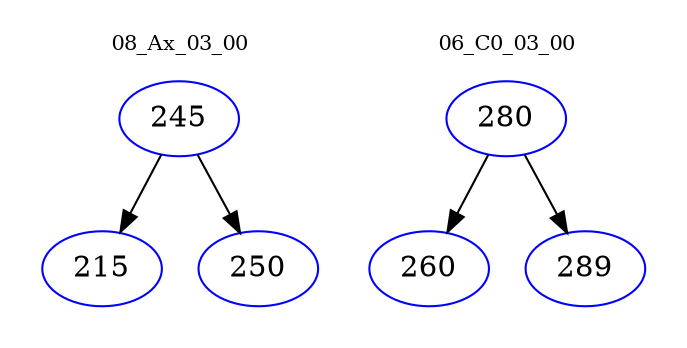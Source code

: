 digraph{
subgraph cluster_0 {
color = white
label = "08_Ax_03_00";
fontsize=10;
T0_245 [label="245", color="blue"]
T0_245 -> T0_215 [color="black"]
T0_215 [label="215", color="blue"]
T0_245 -> T0_250 [color="black"]
T0_250 [label="250", color="blue"]
}
subgraph cluster_1 {
color = white
label = "06_C0_03_00";
fontsize=10;
T1_280 [label="280", color="blue"]
T1_280 -> T1_260 [color="black"]
T1_260 [label="260", color="blue"]
T1_280 -> T1_289 [color="black"]
T1_289 [label="289", color="blue"]
}
}
